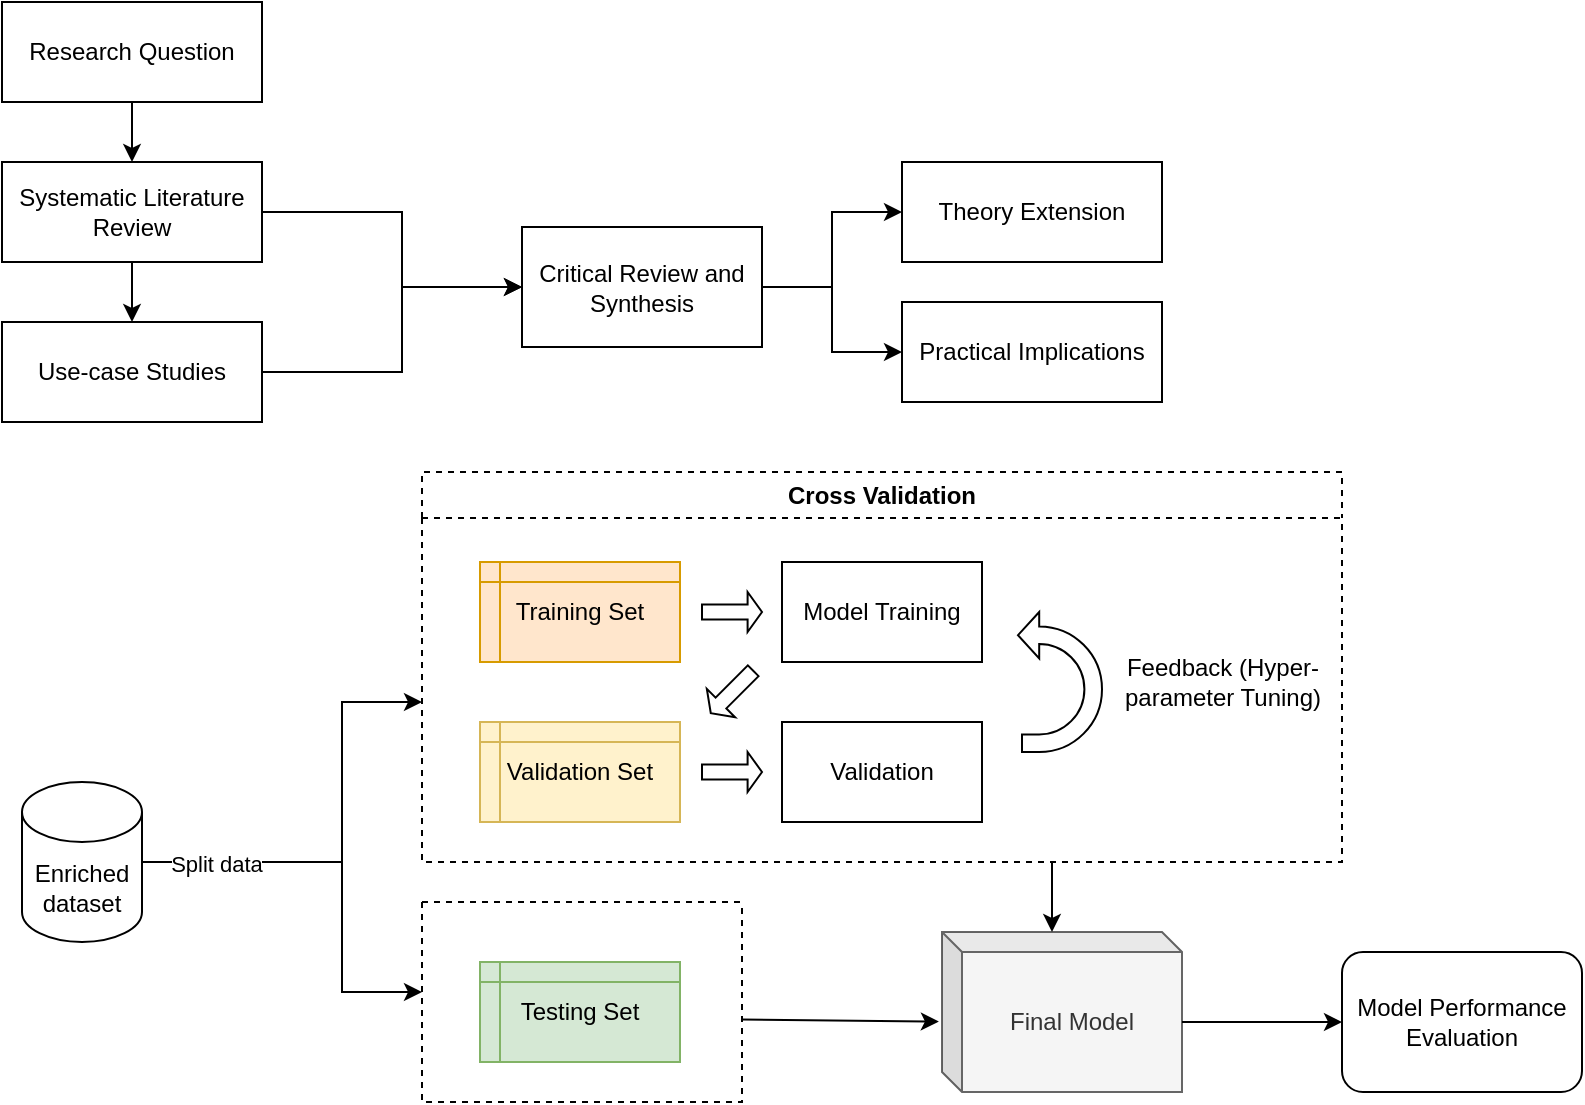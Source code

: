 <mxfile version="24.2.2" type="github">
  <diagram name="Page-1" id="WIwlpubPlfTYMNJWYwAD">
    <mxGraphModel dx="1002" dy="577" grid="1" gridSize="10" guides="1" tooltips="1" connect="1" arrows="1" fold="1" page="1" pageScale="1" pageWidth="827" pageHeight="1169" math="0" shadow="0">
      <root>
        <mxCell id="0" />
        <mxCell id="1" parent="0" />
        <mxCell id="XWTwcJy3mHi1cxzS660l-8" value="" style="edgeStyle=orthogonalEdgeStyle;rounded=0;orthogonalLoop=1;jettySize=auto;html=1;" parent="1" source="XWTwcJy3mHi1cxzS660l-1" target="XWTwcJy3mHi1cxzS660l-3" edge="1">
          <mxGeometry relative="1" as="geometry" />
        </mxCell>
        <mxCell id="XWTwcJy3mHi1cxzS660l-1" value="Research Question" style="rounded=0;whiteSpace=wrap;html=1;" parent="1" vertex="1">
          <mxGeometry x="80" y="350" width="130" height="50" as="geometry" />
        </mxCell>
        <mxCell id="XWTwcJy3mHi1cxzS660l-14" value="" style="edgeStyle=orthogonalEdgeStyle;rounded=0;orthogonalLoop=1;jettySize=auto;html=1;entryX=0;entryY=0.5;entryDx=0;entryDy=0;" parent="1" source="XWTwcJy3mHi1cxzS660l-2" target="XWTwcJy3mHi1cxzS660l-11" edge="1">
          <mxGeometry relative="1" as="geometry">
            <Array as="points">
              <mxPoint x="280" y="535" />
              <mxPoint x="280" y="493" />
            </Array>
          </mxGeometry>
        </mxCell>
        <mxCell id="XWTwcJy3mHi1cxzS660l-2" value="Use-case Studies" style="rounded=0;whiteSpace=wrap;html=1;" parent="1" vertex="1">
          <mxGeometry x="80" y="510" width="130" height="50" as="geometry" />
        </mxCell>
        <mxCell id="XWTwcJy3mHi1cxzS660l-9" value="" style="edgeStyle=orthogonalEdgeStyle;rounded=0;orthogonalLoop=1;jettySize=auto;html=1;" parent="1" source="XWTwcJy3mHi1cxzS660l-3" edge="1">
          <mxGeometry relative="1" as="geometry">
            <mxPoint x="145" y="510" as="targetPoint" />
          </mxGeometry>
        </mxCell>
        <mxCell id="XWTwcJy3mHi1cxzS660l-12" value="" style="edgeStyle=orthogonalEdgeStyle;rounded=0;orthogonalLoop=1;jettySize=auto;html=1;entryX=0;entryY=0.5;entryDx=0;entryDy=0;" parent="1" source="XWTwcJy3mHi1cxzS660l-3" target="XWTwcJy3mHi1cxzS660l-11" edge="1">
          <mxGeometry relative="1" as="geometry">
            <Array as="points">
              <mxPoint x="280" y="455" />
              <mxPoint x="280" y="493" />
            </Array>
          </mxGeometry>
        </mxCell>
        <mxCell id="XWTwcJy3mHi1cxzS660l-3" value="Systematic Literature Review" style="rounded=0;whiteSpace=wrap;html=1;" parent="1" vertex="1">
          <mxGeometry x="80" y="430" width="130" height="50" as="geometry" />
        </mxCell>
        <mxCell id="riGgcoJSYjFT7yGKQKlB-3" value="" style="edgeStyle=orthogonalEdgeStyle;rounded=0;orthogonalLoop=1;jettySize=auto;html=1;" edge="1" parent="1" source="XWTwcJy3mHi1cxzS660l-11" target="XWTwcJy3mHi1cxzS660l-15">
          <mxGeometry relative="1" as="geometry">
            <mxPoint x="400" y="352.5" as="targetPoint" />
          </mxGeometry>
        </mxCell>
        <mxCell id="XWTwcJy3mHi1cxzS660l-11" value="Critical Review and Synthesis" style="rounded=0;whiteSpace=wrap;html=1;" parent="1" vertex="1">
          <mxGeometry x="340" y="462.5" width="120" height="60" as="geometry" />
        </mxCell>
        <mxCell id="XWTwcJy3mHi1cxzS660l-15" value="Theory Extension" style="rounded=0;whiteSpace=wrap;html=1;" parent="1" vertex="1">
          <mxGeometry x="530" y="430" width="130" height="50" as="geometry" />
        </mxCell>
        <mxCell id="XWTwcJy3mHi1cxzS660l-16" value="Practical Implications" style="rounded=0;whiteSpace=wrap;html=1;" parent="1" vertex="1">
          <mxGeometry x="530" y="500" width="130" height="50" as="geometry" />
        </mxCell>
        <mxCell id="XWTwcJy3mHi1cxzS660l-19" style="edgeStyle=orthogonalEdgeStyle;rounded=0;orthogonalLoop=1;jettySize=auto;html=1;exitX=1;exitY=0.5;exitDx=0;exitDy=0;" parent="1" source="XWTwcJy3mHi1cxzS660l-11" target="XWTwcJy3mHi1cxzS660l-16" edge="1">
          <mxGeometry relative="1" as="geometry" />
        </mxCell>
        <mxCell id="riGgcoJSYjFT7yGKQKlB-66" value="Enriched dataset" style="shape=cylinder3;whiteSpace=wrap;html=1;boundedLbl=1;backgroundOutline=1;size=15;" vertex="1" parent="1">
          <mxGeometry x="90" y="740" width="60" height="80" as="geometry" />
        </mxCell>
        <mxCell id="riGgcoJSYjFT7yGKQKlB-69" value="" style="endArrow=classic;html=1;rounded=0;exitX=1;exitY=0.5;exitDx=0;exitDy=0;exitPerimeter=0;edgeStyle=elbowEdgeStyle;" edge="1" parent="1" source="riGgcoJSYjFT7yGKQKlB-66">
          <mxGeometry width="50" height="50" relative="1" as="geometry">
            <mxPoint x="280" y="760" as="sourcePoint" />
            <mxPoint x="290" y="700" as="targetPoint" />
            <Array as="points">
              <mxPoint x="250" y="740" />
            </Array>
          </mxGeometry>
        </mxCell>
        <mxCell id="riGgcoJSYjFT7yGKQKlB-73" value="Cross Validation" style="swimlane;whiteSpace=wrap;html=1;dashed=1;" vertex="1" parent="1">
          <mxGeometry x="290" y="585" width="460" height="195" as="geometry" />
        </mxCell>
        <mxCell id="riGgcoJSYjFT7yGKQKlB-74" value="Model Training" style="rounded=0;whiteSpace=wrap;html=1;" vertex="1" parent="riGgcoJSYjFT7yGKQKlB-73">
          <mxGeometry x="180" y="45" width="100" height="50" as="geometry" />
        </mxCell>
        <mxCell id="riGgcoJSYjFT7yGKQKlB-75" value="Validation" style="rounded=0;whiteSpace=wrap;html=1;" vertex="1" parent="riGgcoJSYjFT7yGKQKlB-73">
          <mxGeometry x="180" y="125" width="100" height="50" as="geometry" />
        </mxCell>
        <mxCell id="riGgcoJSYjFT7yGKQKlB-79" value="" style="html=1;shadow=0;dashed=0;align=center;verticalAlign=middle;shape=mxgraph.arrows2.arrow;dy=0.62;dx=7.2;notch=0;" vertex="1" parent="riGgcoJSYjFT7yGKQKlB-73">
          <mxGeometry x="140" y="60" width="30" height="20" as="geometry" />
        </mxCell>
        <mxCell id="riGgcoJSYjFT7yGKQKlB-83" value="" style="html=1;shadow=0;dashed=0;align=center;verticalAlign=middle;shape=mxgraph.arrows2.arrow;dy=0.62;dx=7.2;notch=0;" vertex="1" parent="riGgcoJSYjFT7yGKQKlB-73">
          <mxGeometry x="140" y="140" width="30" height="20" as="geometry" />
        </mxCell>
        <mxCell id="riGgcoJSYjFT7yGKQKlB-84" value="" style="html=1;shadow=0;dashed=0;align=center;verticalAlign=middle;shape=mxgraph.arrows2.arrow;dy=0.62;dx=7.2;notch=0;rotation=-225;" vertex="1" parent="riGgcoJSYjFT7yGKQKlB-73">
          <mxGeometry x="140" y="100" width="30" height="20" as="geometry" />
        </mxCell>
        <mxCell id="riGgcoJSYjFT7yGKQKlB-91" value="" style="html=1;shadow=0;dashed=0;align=center;verticalAlign=middle;shape=mxgraph.arrows2.uTurnArrow;dy=4.4;arrowHead=23.2;dx2=10.6;flipV=0;flipH=1;" vertex="1" parent="riGgcoJSYjFT7yGKQKlB-73">
          <mxGeometry x="300" y="70" width="40" height="70" as="geometry" />
        </mxCell>
        <mxCell id="riGgcoJSYjFT7yGKQKlB-92" value="Feedback (Hyper-&lt;div&gt;parameter Tuning)&lt;/div&gt;" style="text;html=1;align=center;verticalAlign=middle;resizable=0;points=[];autosize=1;strokeColor=none;fillColor=none;" vertex="1" parent="riGgcoJSYjFT7yGKQKlB-73">
          <mxGeometry x="340" y="85" width="120" height="40" as="geometry" />
        </mxCell>
        <mxCell id="riGgcoJSYjFT7yGKQKlB-96" value="Training Set" style="shape=internalStorage;whiteSpace=wrap;html=1;backgroundOutline=1;dx=10;dy=10;strokeColor=#d79b00;fillColor=#ffe6cc;" vertex="1" parent="riGgcoJSYjFT7yGKQKlB-73">
          <mxGeometry x="29" y="45" width="100" height="50" as="geometry" />
        </mxCell>
        <mxCell id="riGgcoJSYjFT7yGKQKlB-97" value="Validation Set" style="shape=internalStorage;whiteSpace=wrap;html=1;backgroundOutline=1;dx=10;dy=10;fillColor=#fff2cc;strokeColor=#d6b656;" vertex="1" parent="riGgcoJSYjFT7yGKQKlB-73">
          <mxGeometry x="29" y="125" width="100" height="50" as="geometry" />
        </mxCell>
        <mxCell id="riGgcoJSYjFT7yGKQKlB-93" value="" style="endArrow=classic;html=1;rounded=0;exitX=1;exitY=0.5;exitDx=0;exitDy=0;exitPerimeter=0;edgeStyle=elbowEdgeStyle;" edge="1" parent="1" source="riGgcoJSYjFT7yGKQKlB-66">
          <mxGeometry width="50" height="50" relative="1" as="geometry">
            <mxPoint x="510" y="770" as="sourcePoint" />
            <mxPoint x="290" y="845" as="targetPoint" />
            <Array as="points">
              <mxPoint x="250" y="810" />
            </Array>
          </mxGeometry>
        </mxCell>
        <mxCell id="riGgcoJSYjFT7yGKQKlB-94" value="Split data" style="edgeLabel;html=1;align=center;verticalAlign=middle;resizable=0;points=[];" vertex="1" connectable="0" parent="riGgcoJSYjFT7yGKQKlB-93">
          <mxGeometry x="-0.638" y="-1" relative="1" as="geometry">
            <mxPoint as="offset" />
          </mxGeometry>
        </mxCell>
        <mxCell id="riGgcoJSYjFT7yGKQKlB-95" value="" style="swimlane;whiteSpace=wrap;html=1;startSize=0;dashed=1;" vertex="1" parent="1">
          <mxGeometry x="290" y="800" width="160" height="100" as="geometry" />
        </mxCell>
        <mxCell id="riGgcoJSYjFT7yGKQKlB-98" value="Testing Set" style="shape=internalStorage;whiteSpace=wrap;html=1;backgroundOutline=1;dx=10;dy=10;fillColor=#d5e8d4;strokeColor=#82b366;" vertex="1" parent="riGgcoJSYjFT7yGKQKlB-95">
          <mxGeometry x="29" y="30" width="100" height="50" as="geometry" />
        </mxCell>
        <mxCell id="riGgcoJSYjFT7yGKQKlB-99" value="Final Model" style="shape=cube;whiteSpace=wrap;html=1;boundedLbl=1;backgroundOutline=1;darkOpacity=0.05;darkOpacity2=0.1;size=10;fillColor=#f5f5f5;fontColor=#333333;strokeColor=#666666;" vertex="1" parent="1">
          <mxGeometry x="550" y="815" width="120" height="80" as="geometry" />
        </mxCell>
        <mxCell id="riGgcoJSYjFT7yGKQKlB-100" value="" style="endArrow=classic;html=1;rounded=0;exitX=1;exitY=0.588;exitDx=0;exitDy=0;entryX=-0.013;entryY=0.56;entryDx=0;entryDy=0;entryPerimeter=0;exitPerimeter=0;" edge="1" parent="1" source="riGgcoJSYjFT7yGKQKlB-95" target="riGgcoJSYjFT7yGKQKlB-99">
          <mxGeometry width="50" height="50" relative="1" as="geometry">
            <mxPoint x="620" y="770" as="sourcePoint" />
            <mxPoint x="670" y="720" as="targetPoint" />
          </mxGeometry>
        </mxCell>
        <mxCell id="riGgcoJSYjFT7yGKQKlB-101" value="" style="endArrow=classic;html=1;rounded=0;entryX=0;entryY=0;entryDx=55;entryDy=0;entryPerimeter=0;" edge="1" parent="1" target="riGgcoJSYjFT7yGKQKlB-99">
          <mxGeometry width="50" height="50" relative="1" as="geometry">
            <mxPoint x="605" y="780" as="sourcePoint" />
            <mxPoint x="550" y="720" as="targetPoint" />
          </mxGeometry>
        </mxCell>
        <mxCell id="riGgcoJSYjFT7yGKQKlB-102" value="" style="endArrow=classic;html=1;rounded=0;exitX=0;exitY=0;exitDx=120;exitDy=45;exitPerimeter=0;" edge="1" parent="1" source="riGgcoJSYjFT7yGKQKlB-99" target="riGgcoJSYjFT7yGKQKlB-103">
          <mxGeometry width="50" height="50" relative="1" as="geometry">
            <mxPoint x="500" y="770" as="sourcePoint" />
            <mxPoint x="740" y="855" as="targetPoint" />
          </mxGeometry>
        </mxCell>
        <mxCell id="riGgcoJSYjFT7yGKQKlB-103" value="Model Performance Evaluation" style="rounded=1;whiteSpace=wrap;html=1;" vertex="1" parent="1">
          <mxGeometry x="750" y="825" width="120" height="70" as="geometry" />
        </mxCell>
      </root>
    </mxGraphModel>
  </diagram>
</mxfile>

